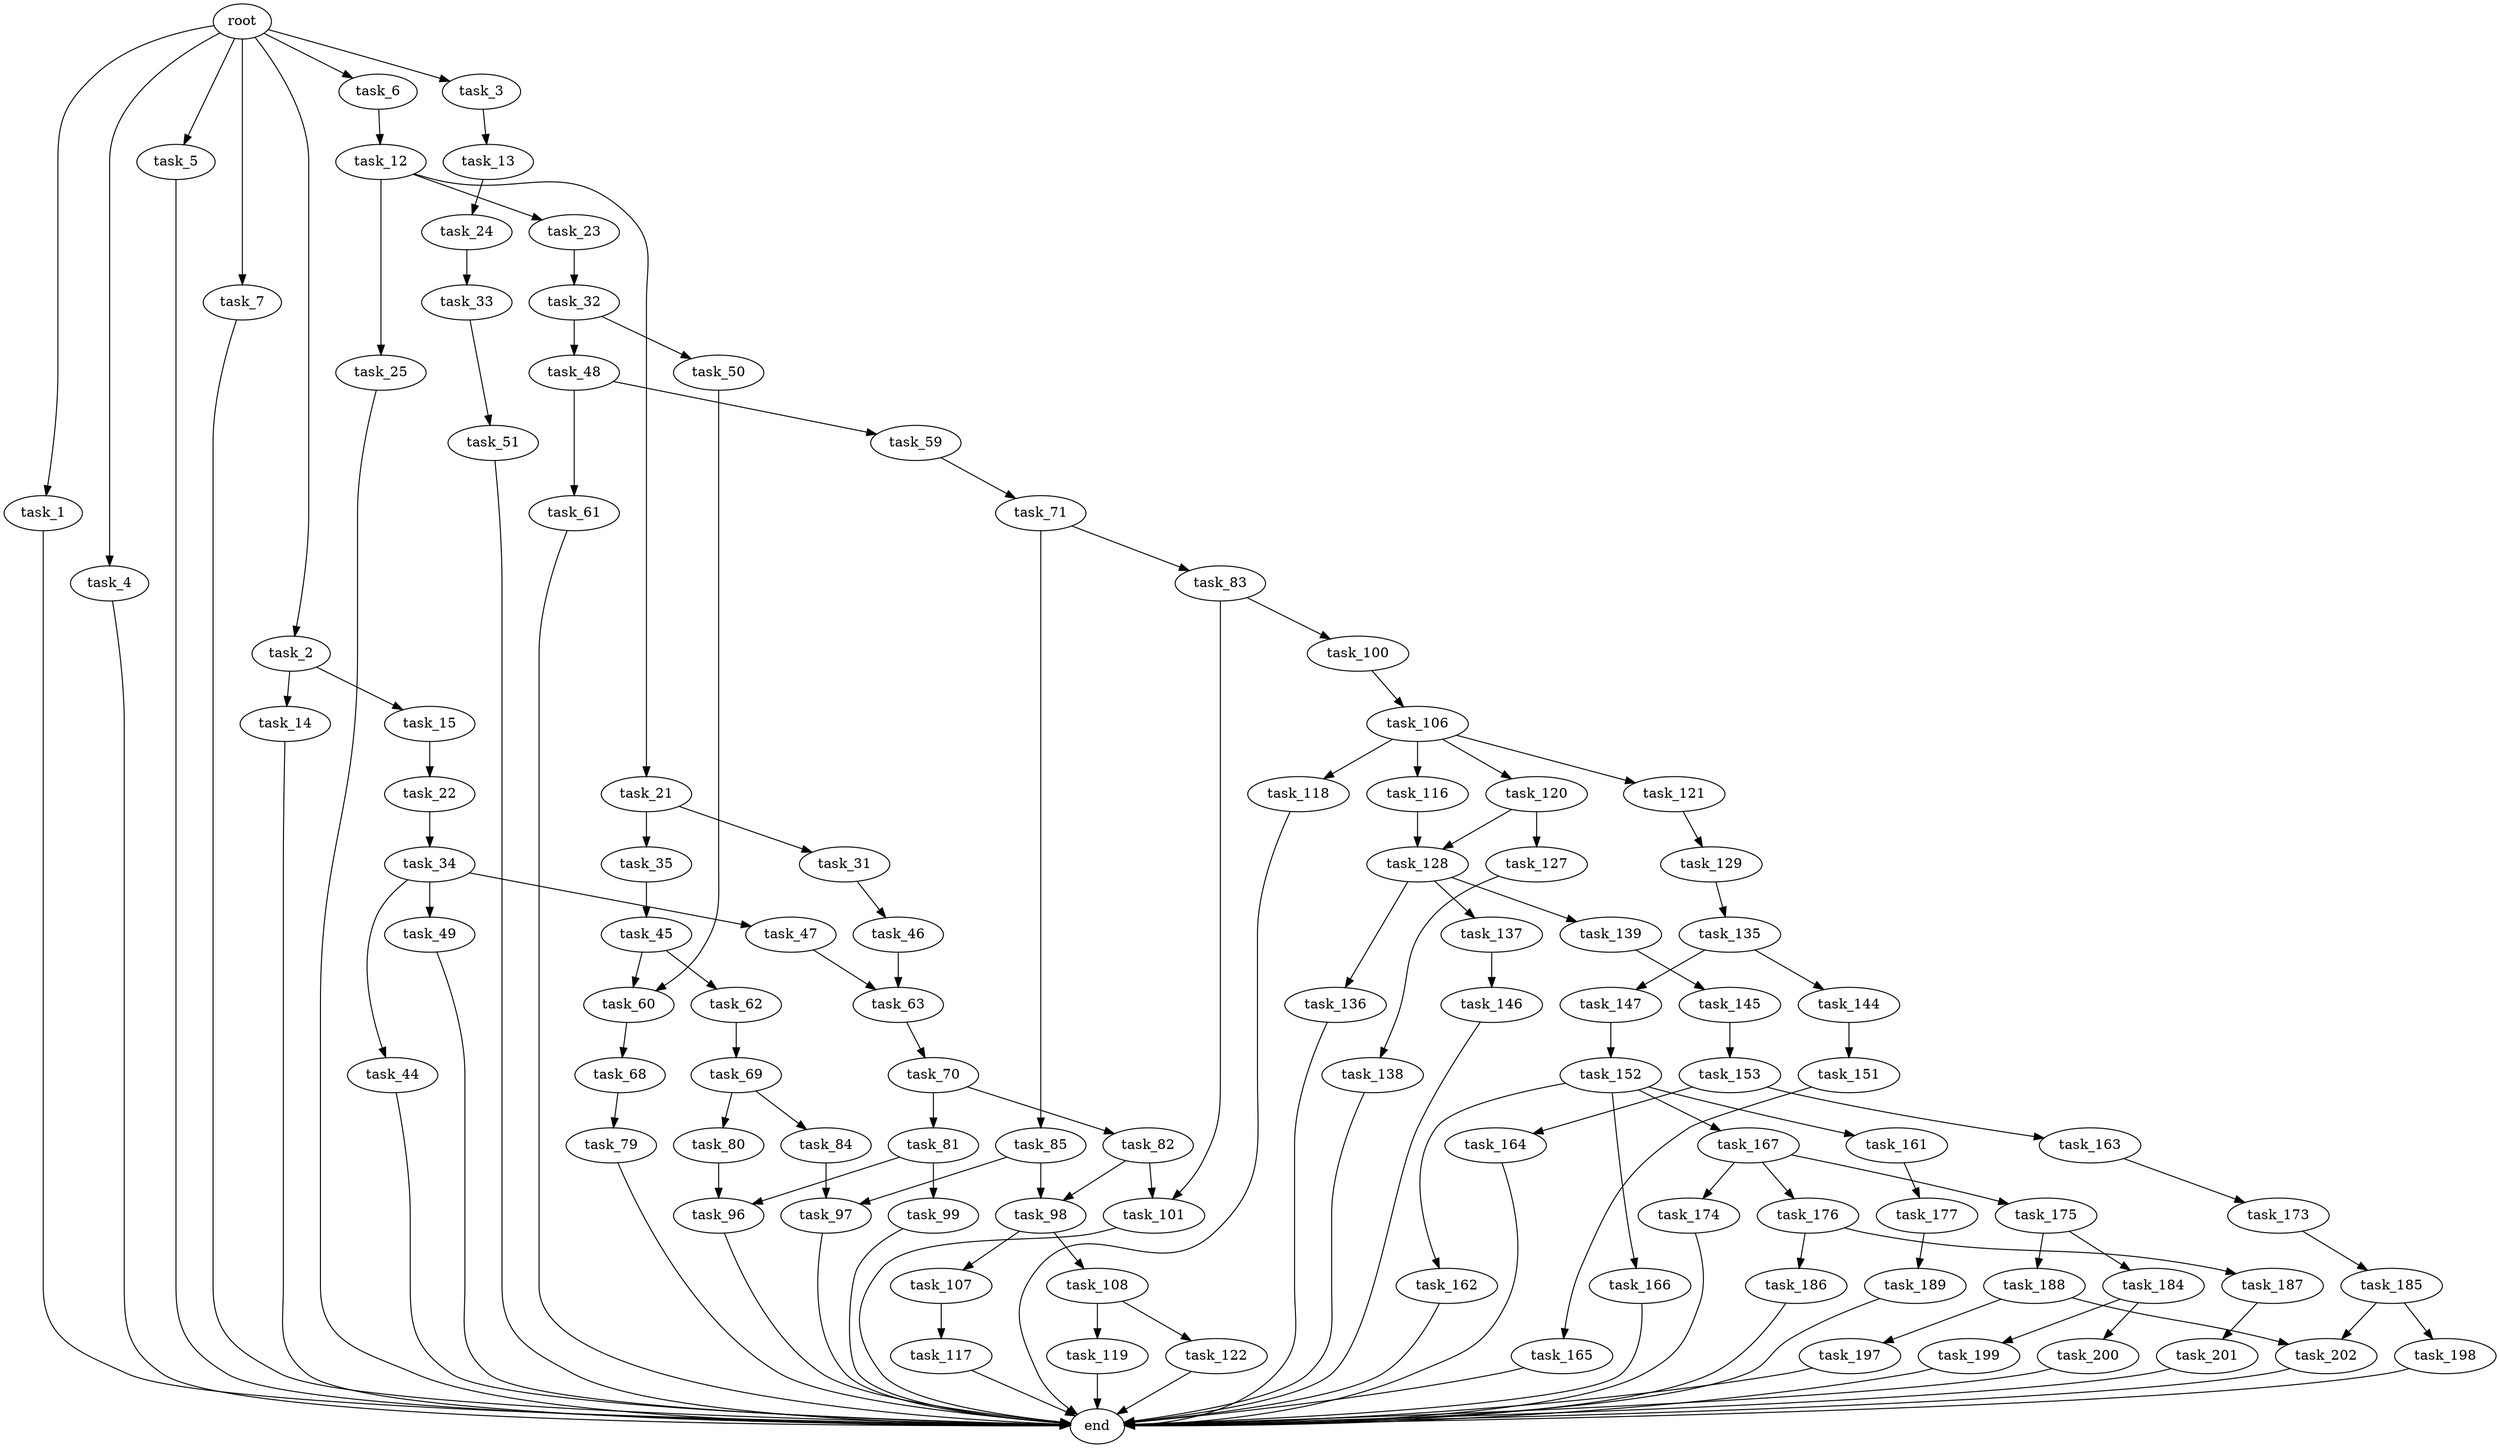 digraph G {
  root [size="0.000000"];
  task_1 [size="544317870399.000000"];
  task_2 [size="175680397497.000000"];
  task_3 [size="28991029248.000000"];
  task_4 [size="33467081674.000000"];
  task_5 [size="2100223579.000000"];
  task_6 [size="368293445632.000000"];
  task_7 [size="6678688996.000000"];
  task_12 [size="231928233984.000000"];
  task_13 [size="231928233984.000000"];
  task_14 [size="782757789696.000000"];
  task_15 [size="29362658032.000000"];
  task_21 [size="48764678292.000000"];
  task_22 [size="134217728000.000000"];
  task_23 [size="368293445632.000000"];
  task_24 [size="22382204840.000000"];
  task_25 [size="8589934592.000000"];
  task_31 [size="65608386894.000000"];
  task_32 [size="119844721542.000000"];
  task_33 [size="732190764132.000000"];
  task_34 [size="8093194110.000000"];
  task_35 [size="233859415914.000000"];
  task_44 [size="1117498411095.000000"];
  task_45 [size="482357720646.000000"];
  task_46 [size="108228734827.000000"];
  task_47 [size="46281526349.000000"];
  task_48 [size="68719476736.000000"];
  task_49 [size="13832351615.000000"];
  task_50 [size="231928233984.000000"];
  task_51 [size="1073741824000.000000"];
  task_59 [size="1301834737.000000"];
  task_60 [size="46188616424.000000"];
  task_61 [size="611647391825.000000"];
  task_62 [size="231928233984.000000"];
  task_63 [size="1073741824000.000000"];
  task_68 [size="368293445632.000000"];
  task_69 [size="7523796950.000000"];
  task_70 [size="37629028021.000000"];
  task_71 [size="1548318066.000000"];
  task_79 [size="134217728000.000000"];
  task_80 [size="205204126712.000000"];
  task_81 [size="231928233984.000000"];
  task_82 [size="42313970321.000000"];
  task_83 [size="13984849960.000000"];
  task_84 [size="11879750093.000000"];
  task_85 [size="6199751280.000000"];
  task_96 [size="16718273016.000000"];
  task_97 [size="1158453099682.000000"];
  task_98 [size="368293445632.000000"];
  task_99 [size="6644301624.000000"];
  task_100 [size="84330210216.000000"];
  task_101 [size="68719476736.000000"];
  task_106 [size="22933194641.000000"];
  task_107 [size="1148170047217.000000"];
  task_108 [size="68719476736.000000"];
  task_116 [size="27418925418.000000"];
  task_117 [size="203985348405.000000"];
  task_118 [size="9093531509.000000"];
  task_119 [size="68719476736.000000"];
  task_120 [size="14286777859.000000"];
  task_121 [size="3181078566.000000"];
  task_122 [size="27022522934.000000"];
  task_127 [size="15422131809.000000"];
  task_128 [size="15463616402.000000"];
  task_129 [size="643785098.000000"];
  task_135 [size="48784611035.000000"];
  task_136 [size="8589934592.000000"];
  task_137 [size="1719050042.000000"];
  task_138 [size="134217728000.000000"];
  task_139 [size="789029849330.000000"];
  task_144 [size="808566596222.000000"];
  task_145 [size="28719709061.000000"];
  task_146 [size="782757789696.000000"];
  task_147 [size="385433239468.000000"];
  task_151 [size="575671898157.000000"];
  task_152 [size="34316364407.000000"];
  task_153 [size="181574041107.000000"];
  task_161 [size="533689682706.000000"];
  task_162 [size="67412571317.000000"];
  task_163 [size="231928233984.000000"];
  task_164 [size="14863752237.000000"];
  task_165 [size="4172197524.000000"];
  task_166 [size="37122889781.000000"];
  task_167 [size="68719476736.000000"];
  task_173 [size="20475795998.000000"];
  task_174 [size="978244116131.000000"];
  task_175 [size="58635697005.000000"];
  task_176 [size="15154612076.000000"];
  task_177 [size="12373960503.000000"];
  task_184 [size="782757789696.000000"];
  task_185 [size="1073741824000.000000"];
  task_186 [size="1364903112826.000000"];
  task_187 [size="9903869973.000000"];
  task_188 [size="231928233984.000000"];
  task_189 [size="782757789696.000000"];
  task_197 [size="134988758148.000000"];
  task_198 [size="38548594635.000000"];
  task_199 [size="108787103041.000000"];
  task_200 [size="25091436515.000000"];
  task_201 [size="1073741824000.000000"];
  task_202 [size="968114709.000000"];
  end [size="0.000000"];

  root -> task_1 [size="1.000000"];
  root -> task_2 [size="1.000000"];
  root -> task_3 [size="1.000000"];
  root -> task_4 [size="1.000000"];
  root -> task_5 [size="1.000000"];
  root -> task_6 [size="1.000000"];
  root -> task_7 [size="1.000000"];
  task_1 -> end [size="1.000000"];
  task_2 -> task_14 [size="411041792.000000"];
  task_2 -> task_15 [size="411041792.000000"];
  task_3 -> task_13 [size="75497472.000000"];
  task_4 -> end [size="1.000000"];
  task_5 -> end [size="1.000000"];
  task_6 -> task_12 [size="411041792.000000"];
  task_7 -> end [size="1.000000"];
  task_12 -> task_21 [size="301989888.000000"];
  task_12 -> task_23 [size="301989888.000000"];
  task_12 -> task_25 [size="301989888.000000"];
  task_13 -> task_24 [size="301989888.000000"];
  task_14 -> end [size="1.000000"];
  task_15 -> task_22 [size="33554432.000000"];
  task_21 -> task_31 [size="134217728.000000"];
  task_21 -> task_35 [size="134217728.000000"];
  task_22 -> task_34 [size="209715200.000000"];
  task_23 -> task_32 [size="411041792.000000"];
  task_24 -> task_33 [size="536870912.000000"];
  task_25 -> end [size="1.000000"];
  task_31 -> task_46 [size="75497472.000000"];
  task_32 -> task_48 [size="411041792.000000"];
  task_32 -> task_50 [size="411041792.000000"];
  task_33 -> task_51 [size="536870912.000000"];
  task_34 -> task_44 [size="411041792.000000"];
  task_34 -> task_47 [size="411041792.000000"];
  task_34 -> task_49 [size="411041792.000000"];
  task_35 -> task_45 [size="301989888.000000"];
  task_44 -> end [size="1.000000"];
  task_45 -> task_60 [size="536870912.000000"];
  task_45 -> task_62 [size="536870912.000000"];
  task_46 -> task_63 [size="209715200.000000"];
  task_47 -> task_63 [size="838860800.000000"];
  task_48 -> task_59 [size="134217728.000000"];
  task_48 -> task_61 [size="134217728.000000"];
  task_49 -> end [size="1.000000"];
  task_50 -> task_60 [size="301989888.000000"];
  task_51 -> end [size="1.000000"];
  task_59 -> task_71 [size="33554432.000000"];
  task_60 -> task_68 [size="838860800.000000"];
  task_61 -> end [size="1.000000"];
  task_62 -> task_69 [size="301989888.000000"];
  task_63 -> task_70 [size="838860800.000000"];
  task_68 -> task_79 [size="411041792.000000"];
  task_69 -> task_80 [size="411041792.000000"];
  task_69 -> task_84 [size="411041792.000000"];
  task_70 -> task_81 [size="75497472.000000"];
  task_70 -> task_82 [size="75497472.000000"];
  task_71 -> task_83 [size="33554432.000000"];
  task_71 -> task_85 [size="33554432.000000"];
  task_79 -> end [size="1.000000"];
  task_80 -> task_96 [size="134217728.000000"];
  task_81 -> task_96 [size="301989888.000000"];
  task_81 -> task_99 [size="301989888.000000"];
  task_82 -> task_98 [size="33554432.000000"];
  task_82 -> task_101 [size="33554432.000000"];
  task_83 -> task_100 [size="536870912.000000"];
  task_83 -> task_101 [size="536870912.000000"];
  task_84 -> task_97 [size="411041792.000000"];
  task_85 -> task_97 [size="301989888.000000"];
  task_85 -> task_98 [size="301989888.000000"];
  task_96 -> end [size="1.000000"];
  task_97 -> end [size="1.000000"];
  task_98 -> task_107 [size="411041792.000000"];
  task_98 -> task_108 [size="411041792.000000"];
  task_99 -> end [size="1.000000"];
  task_100 -> task_106 [size="75497472.000000"];
  task_101 -> end [size="1.000000"];
  task_106 -> task_116 [size="411041792.000000"];
  task_106 -> task_118 [size="411041792.000000"];
  task_106 -> task_120 [size="411041792.000000"];
  task_106 -> task_121 [size="411041792.000000"];
  task_107 -> task_117 [size="838860800.000000"];
  task_108 -> task_119 [size="134217728.000000"];
  task_108 -> task_122 [size="134217728.000000"];
  task_116 -> task_128 [size="679477248.000000"];
  task_117 -> end [size="1.000000"];
  task_118 -> end [size="1.000000"];
  task_119 -> end [size="1.000000"];
  task_120 -> task_127 [size="33554432.000000"];
  task_120 -> task_128 [size="33554432.000000"];
  task_121 -> task_129 [size="209715200.000000"];
  task_122 -> end [size="1.000000"];
  task_127 -> task_138 [size="301989888.000000"];
  task_128 -> task_136 [size="411041792.000000"];
  task_128 -> task_137 [size="411041792.000000"];
  task_128 -> task_139 [size="411041792.000000"];
  task_129 -> task_135 [size="33554432.000000"];
  task_135 -> task_144 [size="134217728.000000"];
  task_135 -> task_147 [size="134217728.000000"];
  task_136 -> end [size="1.000000"];
  task_137 -> task_146 [size="75497472.000000"];
  task_138 -> end [size="1.000000"];
  task_139 -> task_145 [size="536870912.000000"];
  task_144 -> task_151 [size="536870912.000000"];
  task_145 -> task_153 [size="33554432.000000"];
  task_146 -> end [size="1.000000"];
  task_147 -> task_152 [size="536870912.000000"];
  task_151 -> task_165 [size="838860800.000000"];
  task_152 -> task_161 [size="679477248.000000"];
  task_152 -> task_162 [size="679477248.000000"];
  task_152 -> task_166 [size="679477248.000000"];
  task_152 -> task_167 [size="679477248.000000"];
  task_153 -> task_163 [size="209715200.000000"];
  task_153 -> task_164 [size="209715200.000000"];
  task_161 -> task_177 [size="679477248.000000"];
  task_162 -> end [size="1.000000"];
  task_163 -> task_173 [size="301989888.000000"];
  task_164 -> end [size="1.000000"];
  task_165 -> end [size="1.000000"];
  task_166 -> end [size="1.000000"];
  task_167 -> task_174 [size="134217728.000000"];
  task_167 -> task_175 [size="134217728.000000"];
  task_167 -> task_176 [size="134217728.000000"];
  task_173 -> task_185 [size="33554432.000000"];
  task_174 -> end [size="1.000000"];
  task_175 -> task_184 [size="134217728.000000"];
  task_175 -> task_188 [size="134217728.000000"];
  task_176 -> task_186 [size="411041792.000000"];
  task_176 -> task_187 [size="411041792.000000"];
  task_177 -> task_189 [size="301989888.000000"];
  task_184 -> task_199 [size="679477248.000000"];
  task_184 -> task_200 [size="679477248.000000"];
  task_185 -> task_198 [size="838860800.000000"];
  task_185 -> task_202 [size="838860800.000000"];
  task_186 -> end [size="1.000000"];
  task_187 -> task_201 [size="301989888.000000"];
  task_188 -> task_197 [size="301989888.000000"];
  task_188 -> task_202 [size="301989888.000000"];
  task_189 -> end [size="1.000000"];
  task_197 -> end [size="1.000000"];
  task_198 -> end [size="1.000000"];
  task_199 -> end [size="1.000000"];
  task_200 -> end [size="1.000000"];
  task_201 -> end [size="1.000000"];
  task_202 -> end [size="1.000000"];
}
